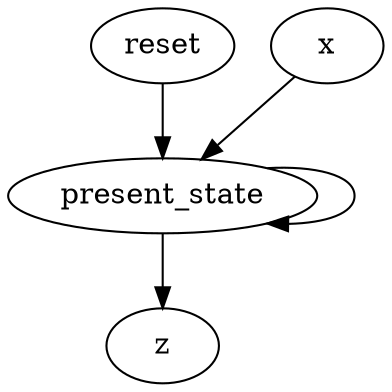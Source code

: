 digraph "" {
	reset -> present_state	[weight=9.0];
	x -> present_state	[weight=8.0];
	present_state -> z	[weight=1.0];
	present_state -> present_state	[weight=8.0];
}
